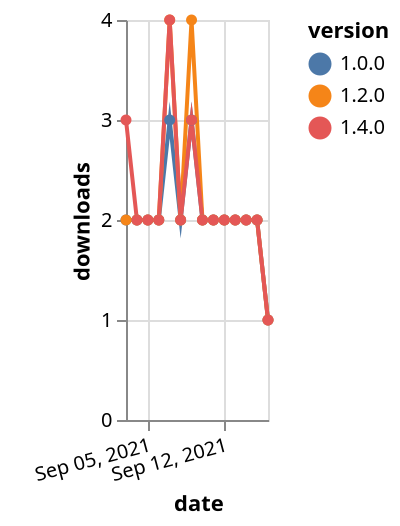 {"$schema": "https://vega.github.io/schema/vega-lite/v5.json", "description": "A simple bar chart with embedded data.", "data": {"values": [{"date": "2021-09-03", "total": 1017, "delta": 2, "version": "1.0.0"}, {"date": "2021-09-04", "total": 1019, "delta": 2, "version": "1.0.0"}, {"date": "2021-09-05", "total": 1021, "delta": 2, "version": "1.0.0"}, {"date": "2021-09-06", "total": 1023, "delta": 2, "version": "1.0.0"}, {"date": "2021-09-07", "total": 1026, "delta": 3, "version": "1.0.0"}, {"date": "2021-09-08", "total": 1028, "delta": 2, "version": "1.0.0"}, {"date": "2021-09-09", "total": 1031, "delta": 3, "version": "1.0.0"}, {"date": "2021-09-10", "total": 1033, "delta": 2, "version": "1.0.0"}, {"date": "2021-09-11", "total": 1035, "delta": 2, "version": "1.0.0"}, {"date": "2021-09-12", "total": 1037, "delta": 2, "version": "1.0.0"}, {"date": "2021-09-13", "total": 1039, "delta": 2, "version": "1.0.0"}, {"date": "2021-09-14", "total": 1041, "delta": 2, "version": "1.0.0"}, {"date": "2021-09-15", "total": 1043, "delta": 2, "version": "1.0.0"}, {"date": "2021-09-16", "total": 1044, "delta": 1, "version": "1.0.0"}, {"date": "2021-09-03", "total": 715, "delta": 2, "version": "1.2.0"}, {"date": "2021-09-04", "total": 717, "delta": 2, "version": "1.2.0"}, {"date": "2021-09-05", "total": 719, "delta": 2, "version": "1.2.0"}, {"date": "2021-09-06", "total": 721, "delta": 2, "version": "1.2.0"}, {"date": "2021-09-07", "total": 725, "delta": 4, "version": "1.2.0"}, {"date": "2021-09-08", "total": 727, "delta": 2, "version": "1.2.0"}, {"date": "2021-09-09", "total": 731, "delta": 4, "version": "1.2.0"}, {"date": "2021-09-10", "total": 733, "delta": 2, "version": "1.2.0"}, {"date": "2021-09-11", "total": 735, "delta": 2, "version": "1.2.0"}, {"date": "2021-09-12", "total": 737, "delta": 2, "version": "1.2.0"}, {"date": "2021-09-13", "total": 739, "delta": 2, "version": "1.2.0"}, {"date": "2021-09-14", "total": 741, "delta": 2, "version": "1.2.0"}, {"date": "2021-09-15", "total": 743, "delta": 2, "version": "1.2.0"}, {"date": "2021-09-16", "total": 744, "delta": 1, "version": "1.2.0"}, {"date": "2021-09-03", "total": 234, "delta": 3, "version": "1.4.0"}, {"date": "2021-09-04", "total": 236, "delta": 2, "version": "1.4.0"}, {"date": "2021-09-05", "total": 238, "delta": 2, "version": "1.4.0"}, {"date": "2021-09-06", "total": 240, "delta": 2, "version": "1.4.0"}, {"date": "2021-09-07", "total": 244, "delta": 4, "version": "1.4.0"}, {"date": "2021-09-08", "total": 246, "delta": 2, "version": "1.4.0"}, {"date": "2021-09-09", "total": 249, "delta": 3, "version": "1.4.0"}, {"date": "2021-09-10", "total": 251, "delta": 2, "version": "1.4.0"}, {"date": "2021-09-11", "total": 253, "delta": 2, "version": "1.4.0"}, {"date": "2021-09-12", "total": 255, "delta": 2, "version": "1.4.0"}, {"date": "2021-09-13", "total": 257, "delta": 2, "version": "1.4.0"}, {"date": "2021-09-14", "total": 259, "delta": 2, "version": "1.4.0"}, {"date": "2021-09-15", "total": 261, "delta": 2, "version": "1.4.0"}, {"date": "2021-09-16", "total": 262, "delta": 1, "version": "1.4.0"}]}, "width": "container", "mark": {"type": "line", "point": {"filled": true}}, "encoding": {"x": {"field": "date", "type": "temporal", "timeUnit": "yearmonthdate", "title": "date", "axis": {"labelAngle": -15}}, "y": {"field": "delta", "type": "quantitative", "title": "downloads"}, "color": {"field": "version", "type": "nominal"}, "tooltip": {"field": "delta"}}}